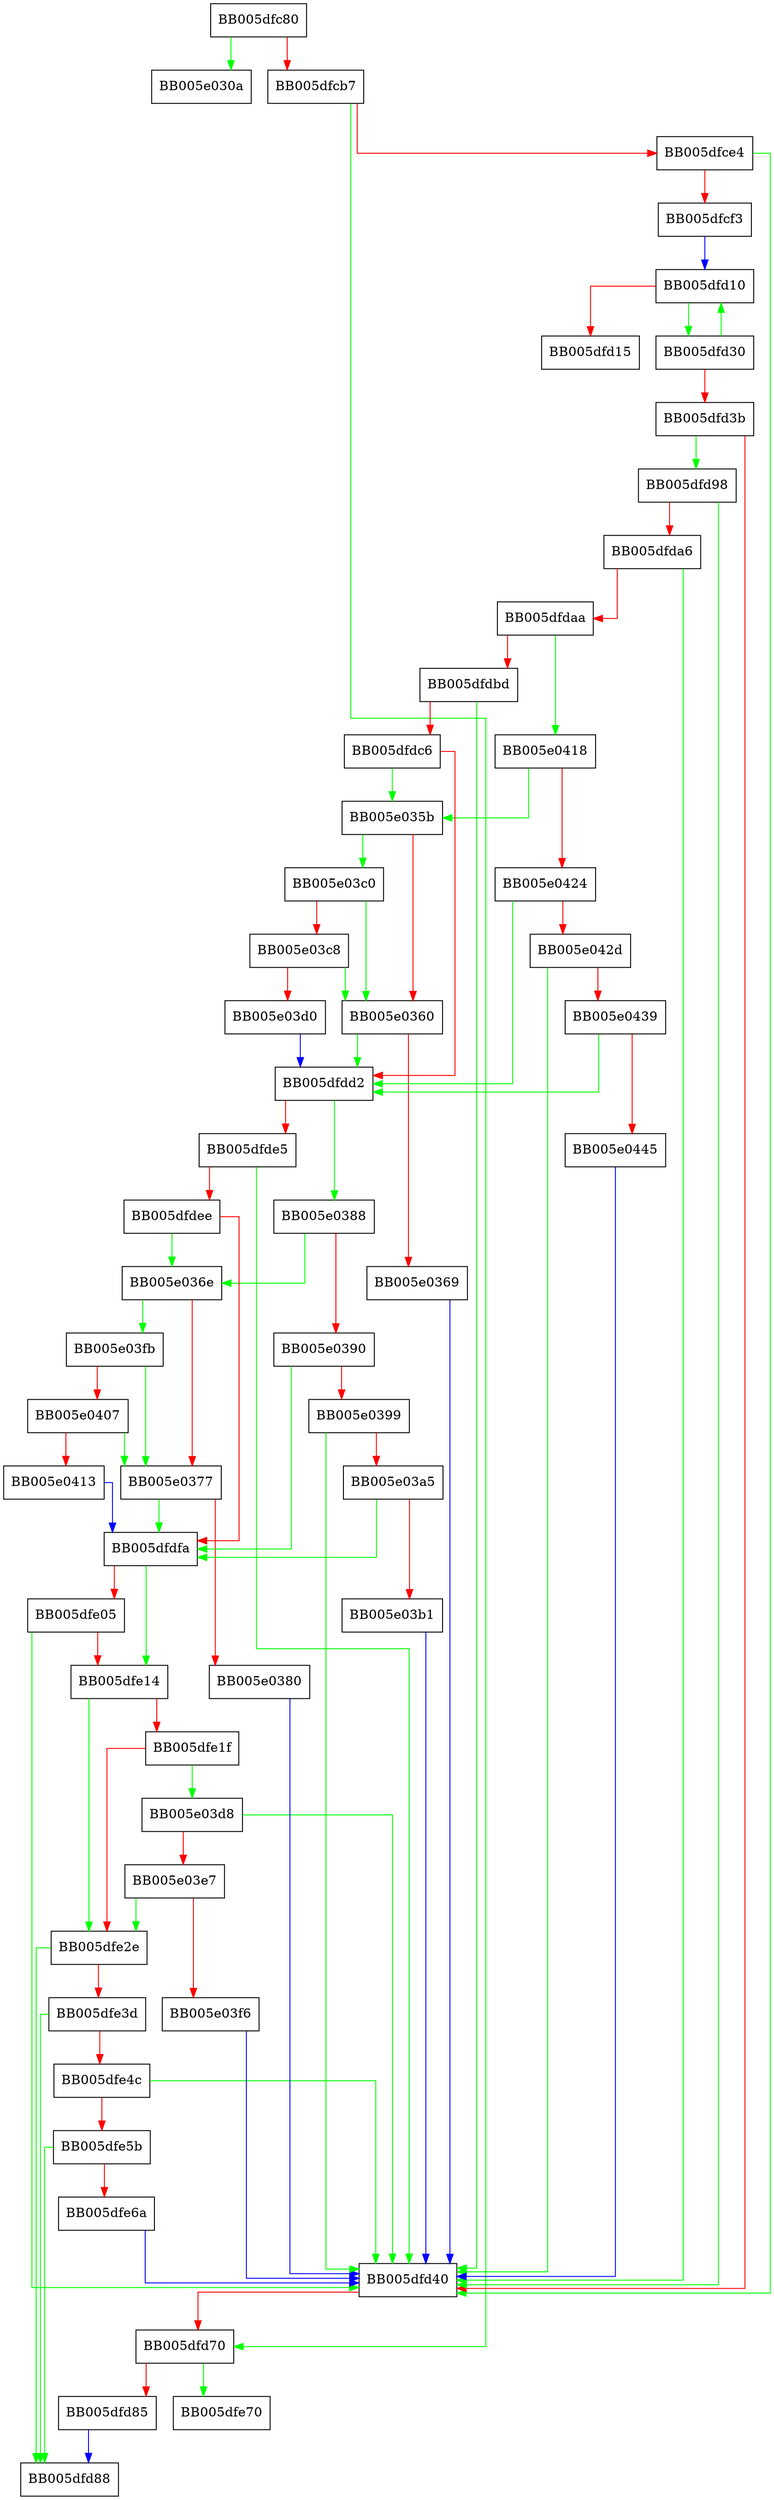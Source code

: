 digraph evp_signature_from_algorithm {
  node [shape="box"];
  graph [splines=ortho];
  BB005dfc80 -> BB005e030a [color="green"];
  BB005dfc80 -> BB005dfcb7 [color="red"];
  BB005dfcb7 -> BB005dfd70 [color="green"];
  BB005dfcb7 -> BB005dfce4 [color="red"];
  BB005dfce4 -> BB005dfd40 [color="green"];
  BB005dfce4 -> BB005dfcf3 [color="red"];
  BB005dfcf3 -> BB005dfd10 [color="blue"];
  BB005dfd10 -> BB005dfd30 [color="green"];
  BB005dfd10 -> BB005dfd15 [color="red"];
  BB005dfd30 -> BB005dfd10 [color="green"];
  BB005dfd30 -> BB005dfd3b [color="red"];
  BB005dfd3b -> BB005dfd98 [color="green"];
  BB005dfd3b -> BB005dfd40 [color="red"];
  BB005dfd40 -> BB005dfd70 [color="red"];
  BB005dfd70 -> BB005dfe70 [color="green"];
  BB005dfd70 -> BB005dfd85 [color="red"];
  BB005dfd85 -> BB005dfd88 [color="blue"];
  BB005dfd98 -> BB005dfd40 [color="green"];
  BB005dfd98 -> BB005dfda6 [color="red"];
  BB005dfda6 -> BB005dfd40 [color="green"];
  BB005dfda6 -> BB005dfdaa [color="red"];
  BB005dfdaa -> BB005e0418 [color="green"];
  BB005dfdaa -> BB005dfdbd [color="red"];
  BB005dfdbd -> BB005dfd40 [color="green"];
  BB005dfdbd -> BB005dfdc6 [color="red"];
  BB005dfdc6 -> BB005e035b [color="green"];
  BB005dfdc6 -> BB005dfdd2 [color="red"];
  BB005dfdd2 -> BB005e0388 [color="green"];
  BB005dfdd2 -> BB005dfde5 [color="red"];
  BB005dfde5 -> BB005dfd40 [color="green"];
  BB005dfde5 -> BB005dfdee [color="red"];
  BB005dfdee -> BB005e036e [color="green"];
  BB005dfdee -> BB005dfdfa [color="red"];
  BB005dfdfa -> BB005dfe14 [color="green"];
  BB005dfdfa -> BB005dfe05 [color="red"];
  BB005dfe05 -> BB005dfd40 [color="green"];
  BB005dfe05 -> BB005dfe14 [color="red"];
  BB005dfe14 -> BB005dfe2e [color="green"];
  BB005dfe14 -> BB005dfe1f [color="red"];
  BB005dfe1f -> BB005e03d8 [color="green"];
  BB005dfe1f -> BB005dfe2e [color="red"];
  BB005dfe2e -> BB005dfd88 [color="green"];
  BB005dfe2e -> BB005dfe3d [color="red"];
  BB005dfe3d -> BB005dfd88 [color="green"];
  BB005dfe3d -> BB005dfe4c [color="red"];
  BB005dfe4c -> BB005dfd40 [color="green"];
  BB005dfe4c -> BB005dfe5b [color="red"];
  BB005dfe5b -> BB005dfd88 [color="green"];
  BB005dfe5b -> BB005dfe6a [color="red"];
  BB005dfe6a -> BB005dfd40 [color="blue"];
  BB005e035b -> BB005e03c0 [color="green"];
  BB005e035b -> BB005e0360 [color="red"];
  BB005e0360 -> BB005dfdd2 [color="green"];
  BB005e0360 -> BB005e0369 [color="red"];
  BB005e0369 -> BB005dfd40 [color="blue"];
  BB005e036e -> BB005e03fb [color="green"];
  BB005e036e -> BB005e0377 [color="red"];
  BB005e0377 -> BB005dfdfa [color="green"];
  BB005e0377 -> BB005e0380 [color="red"];
  BB005e0380 -> BB005dfd40 [color="blue"];
  BB005e0388 -> BB005e036e [color="green"];
  BB005e0388 -> BB005e0390 [color="red"];
  BB005e0390 -> BB005dfdfa [color="green"];
  BB005e0390 -> BB005e0399 [color="red"];
  BB005e0399 -> BB005dfd40 [color="green"];
  BB005e0399 -> BB005e03a5 [color="red"];
  BB005e03a5 -> BB005dfdfa [color="green"];
  BB005e03a5 -> BB005e03b1 [color="red"];
  BB005e03b1 -> BB005dfd40 [color="blue"];
  BB005e03c0 -> BB005e0360 [color="green"];
  BB005e03c0 -> BB005e03c8 [color="red"];
  BB005e03c8 -> BB005e0360 [color="green"];
  BB005e03c8 -> BB005e03d0 [color="red"];
  BB005e03d0 -> BB005dfdd2 [color="blue"];
  BB005e03d8 -> BB005dfd40 [color="green"];
  BB005e03d8 -> BB005e03e7 [color="red"];
  BB005e03e7 -> BB005dfe2e [color="green"];
  BB005e03e7 -> BB005e03f6 [color="red"];
  BB005e03f6 -> BB005dfd40 [color="blue"];
  BB005e03fb -> BB005e0377 [color="green"];
  BB005e03fb -> BB005e0407 [color="red"];
  BB005e0407 -> BB005e0377 [color="green"];
  BB005e0407 -> BB005e0413 [color="red"];
  BB005e0413 -> BB005dfdfa [color="blue"];
  BB005e0418 -> BB005e035b [color="green"];
  BB005e0418 -> BB005e0424 [color="red"];
  BB005e0424 -> BB005dfdd2 [color="green"];
  BB005e0424 -> BB005e042d [color="red"];
  BB005e042d -> BB005dfd40 [color="green"];
  BB005e042d -> BB005e0439 [color="red"];
  BB005e0439 -> BB005dfdd2 [color="green"];
  BB005e0439 -> BB005e0445 [color="red"];
  BB005e0445 -> BB005dfd40 [color="blue"];
}